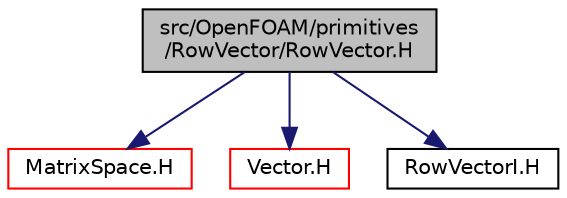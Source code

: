 digraph "src/OpenFOAM/primitives/RowVector/RowVector.H"
{
  bgcolor="transparent";
  edge [fontname="Helvetica",fontsize="10",labelfontname="Helvetica",labelfontsize="10"];
  node [fontname="Helvetica",fontsize="10",shape=record];
  Node1 [label="src/OpenFOAM/primitives\l/RowVector/RowVector.H",height=0.2,width=0.4,color="black", fillcolor="grey75", style="filled", fontcolor="black"];
  Node1 -> Node2 [color="midnightblue",fontsize="10",style="solid",fontname="Helvetica"];
  Node2 [label="MatrixSpace.H",height=0.2,width=0.4,color="red",URL="$a09240.html"];
  Node1 -> Node3 [color="midnightblue",fontsize="10",style="solid",fontname="Helvetica"];
  Node3 [label="Vector.H",height=0.2,width=0.4,color="red",URL="$a09406.html"];
  Node1 -> Node4 [color="midnightblue",fontsize="10",style="solid",fontname="Helvetica"];
  Node4 [label="RowVectorI.H",height=0.2,width=0.4,color="black",URL="$a09274.html"];
}
